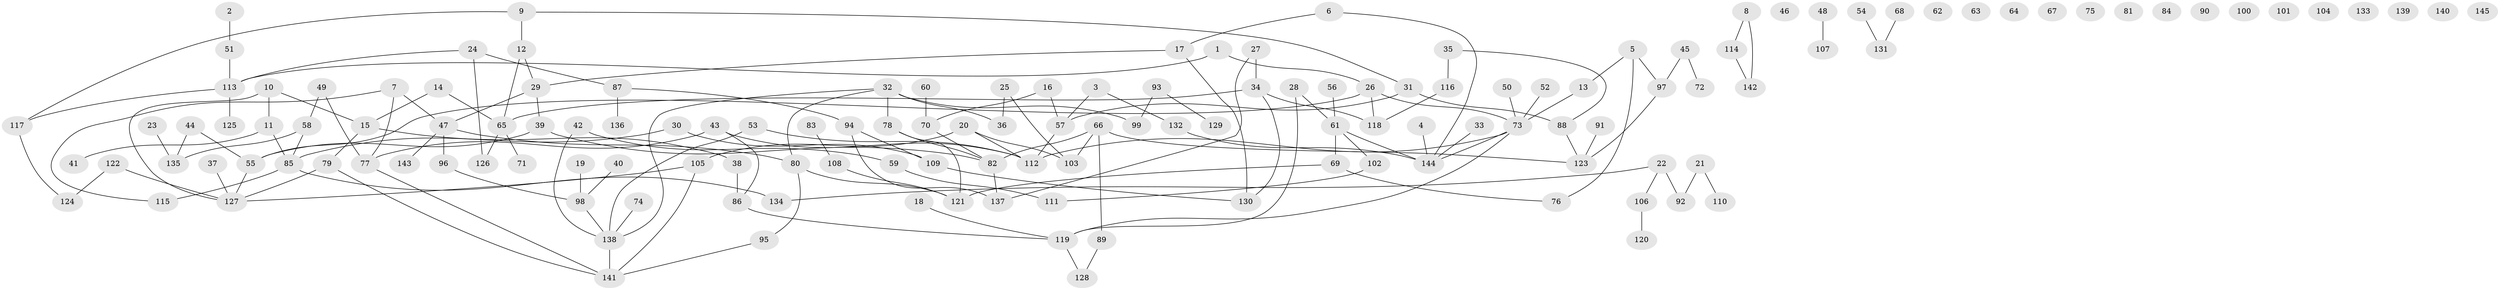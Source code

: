 // coarse degree distribution, {1: 0.27586206896551724, 2: 0.22988505747126436, 0: 0.1839080459770115, 5: 0.11494252873563218, 4: 0.05747126436781609, 3: 0.05747126436781609, 6: 0.034482758620689655, 12: 0.011494252873563218, 7: 0.034482758620689655}
// Generated by graph-tools (version 1.1) at 2025/43/03/04/25 21:43:14]
// undirected, 145 vertices, 166 edges
graph export_dot {
graph [start="1"]
  node [color=gray90,style=filled];
  1;
  2;
  3;
  4;
  5;
  6;
  7;
  8;
  9;
  10;
  11;
  12;
  13;
  14;
  15;
  16;
  17;
  18;
  19;
  20;
  21;
  22;
  23;
  24;
  25;
  26;
  27;
  28;
  29;
  30;
  31;
  32;
  33;
  34;
  35;
  36;
  37;
  38;
  39;
  40;
  41;
  42;
  43;
  44;
  45;
  46;
  47;
  48;
  49;
  50;
  51;
  52;
  53;
  54;
  55;
  56;
  57;
  58;
  59;
  60;
  61;
  62;
  63;
  64;
  65;
  66;
  67;
  68;
  69;
  70;
  71;
  72;
  73;
  74;
  75;
  76;
  77;
  78;
  79;
  80;
  81;
  82;
  83;
  84;
  85;
  86;
  87;
  88;
  89;
  90;
  91;
  92;
  93;
  94;
  95;
  96;
  97;
  98;
  99;
  100;
  101;
  102;
  103;
  104;
  105;
  106;
  107;
  108;
  109;
  110;
  111;
  112;
  113;
  114;
  115;
  116;
  117;
  118;
  119;
  120;
  121;
  122;
  123;
  124;
  125;
  126;
  127;
  128;
  129;
  130;
  131;
  132;
  133;
  134;
  135;
  136;
  137;
  138;
  139;
  140;
  141;
  142;
  143;
  144;
  145;
  1 -- 26;
  1 -- 113;
  2 -- 51;
  3 -- 57;
  3 -- 132;
  4 -- 144;
  5 -- 13;
  5 -- 76;
  5 -- 97;
  6 -- 17;
  6 -- 144;
  7 -- 47;
  7 -- 77;
  7 -- 115;
  8 -- 114;
  8 -- 142;
  9 -- 12;
  9 -- 31;
  9 -- 117;
  10 -- 11;
  10 -- 15;
  10 -- 127;
  11 -- 41;
  11 -- 85;
  12 -- 29;
  12 -- 65;
  13 -- 73;
  14 -- 15;
  14 -- 65;
  15 -- 38;
  15 -- 79;
  16 -- 57;
  16 -- 70;
  17 -- 29;
  17 -- 130;
  18 -- 119;
  19 -- 98;
  20 -- 103;
  20 -- 105;
  20 -- 112;
  21 -- 92;
  21 -- 110;
  22 -- 92;
  22 -- 106;
  22 -- 134;
  23 -- 135;
  24 -- 87;
  24 -- 113;
  24 -- 126;
  25 -- 36;
  25 -- 103;
  26 -- 55;
  26 -- 73;
  26 -- 118;
  27 -- 34;
  27 -- 137;
  28 -- 61;
  28 -- 119;
  29 -- 39;
  29 -- 47;
  30 -- 85;
  30 -- 109;
  31 -- 57;
  31 -- 88;
  32 -- 36;
  32 -- 78;
  32 -- 80;
  32 -- 99;
  32 -- 138;
  33 -- 144;
  34 -- 65;
  34 -- 118;
  34 -- 130;
  35 -- 88;
  35 -- 116;
  37 -- 127;
  38 -- 86;
  39 -- 55;
  39 -- 82;
  40 -- 98;
  42 -- 59;
  42 -- 138;
  43 -- 77;
  43 -- 86;
  43 -- 112;
  44 -- 55;
  44 -- 135;
  45 -- 72;
  45 -- 97;
  47 -- 80;
  47 -- 96;
  47 -- 143;
  48 -- 107;
  49 -- 58;
  49 -- 77;
  50 -- 73;
  51 -- 113;
  52 -- 73;
  53 -- 112;
  53 -- 138;
  54 -- 131;
  55 -- 127;
  56 -- 61;
  57 -- 112;
  58 -- 85;
  58 -- 135;
  59 -- 111;
  60 -- 70;
  61 -- 69;
  61 -- 102;
  61 -- 144;
  65 -- 71;
  65 -- 126;
  66 -- 82;
  66 -- 89;
  66 -- 103;
  66 -- 123;
  68 -- 131;
  69 -- 76;
  69 -- 121;
  70 -- 82;
  73 -- 112;
  73 -- 119;
  73 -- 144;
  74 -- 138;
  77 -- 141;
  78 -- 82;
  78 -- 121;
  79 -- 127;
  79 -- 141;
  80 -- 95;
  80 -- 121;
  82 -- 137;
  83 -- 108;
  85 -- 115;
  85 -- 134;
  86 -- 119;
  87 -- 94;
  87 -- 136;
  88 -- 123;
  89 -- 128;
  91 -- 123;
  93 -- 99;
  93 -- 129;
  94 -- 109;
  94 -- 137;
  95 -- 141;
  96 -- 98;
  97 -- 123;
  98 -- 138;
  102 -- 111;
  105 -- 127;
  105 -- 141;
  106 -- 120;
  108 -- 121;
  109 -- 130;
  113 -- 117;
  113 -- 125;
  114 -- 142;
  116 -- 118;
  117 -- 124;
  119 -- 128;
  122 -- 124;
  122 -- 127;
  132 -- 144;
  138 -- 141;
}
